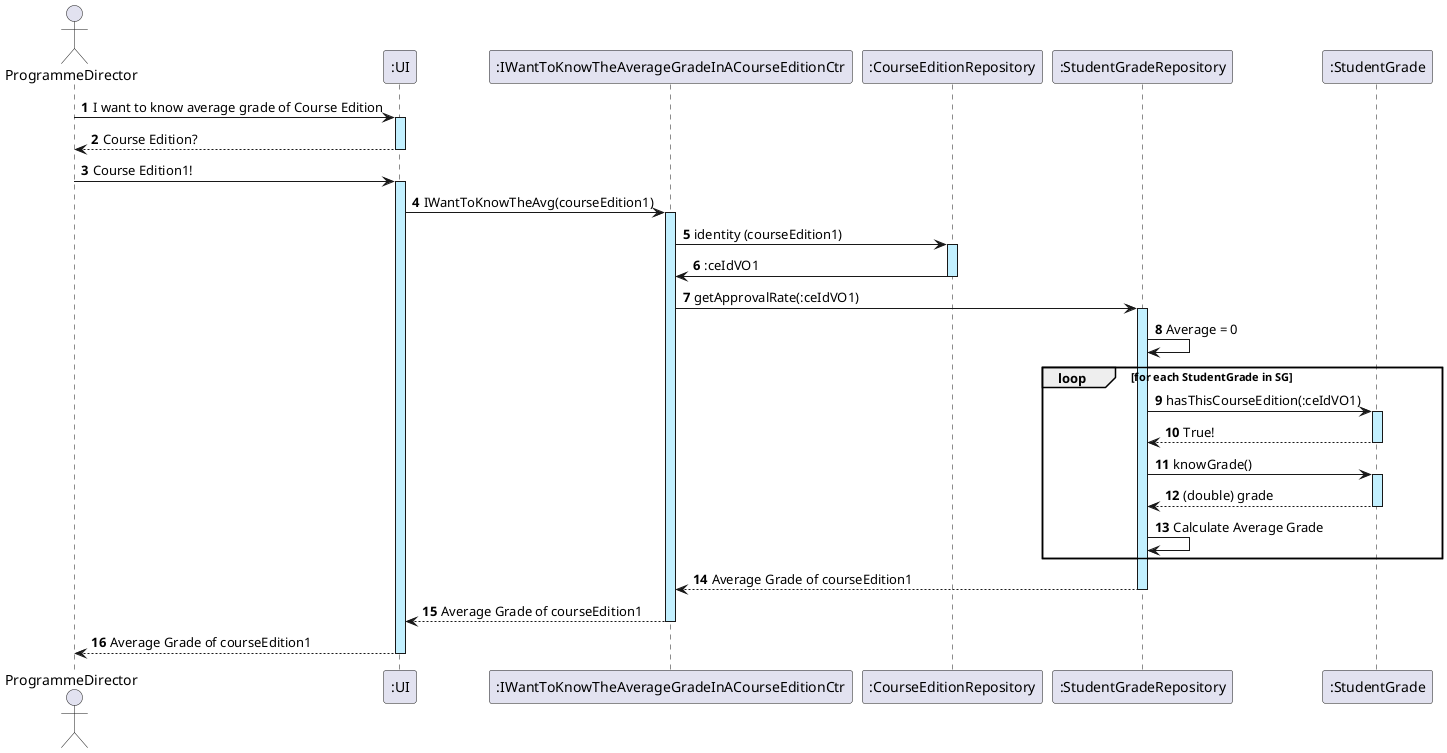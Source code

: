 @startuml
actor ProgrammeDirector
participant ":UI" as UI
participant ":IWantToKnowTheAverageGradeInACourseEditionCtr" as KA
participant ":CourseEditionRepository" as CER
participant ":StudentGradeRepository" as SG
participant ":StudentGrade" as StudentGrade
autonumber


ProgrammeDirector -> UI ++ #application: I want to know average grade of Course Edition
UI --> ProgrammeDirector -- : Course Edition?
ProgrammeDirector -> UI ++ #application: Course Edition1!
UI -> KA ++ #application : IWantToKnowTheAvg(courseEdition1)
KA -> CER ++ #application : identity (courseEdition1)
CER -> KA :  :ceIdVO1
deactivate CER
KA -> SG ++ #application : getApprovalRate(:ceIdVO1)

 SG -> SG : Average = 0
loop for each StudentGrade in SG
    SG -> StudentGrade : hasThisCourseEdition(:ceIdVO1)
    activate StudentGrade #application
    StudentGrade --> SG : True!
    deactivate StudentGrade

    SG -> StudentGrade : knowGrade()
    activate StudentGrade #application
    StudentGrade --> SG : (double) grade
    deactivate StudentGrade
     SG -> SG : Calculate Average Grade
end



SG --> KA --: Average Grade of courseEdition1
KA --> UI --: Average Grade of courseEdition1
UI --> ProgrammeDirector --: Average Grade of courseEdition1

@enduml